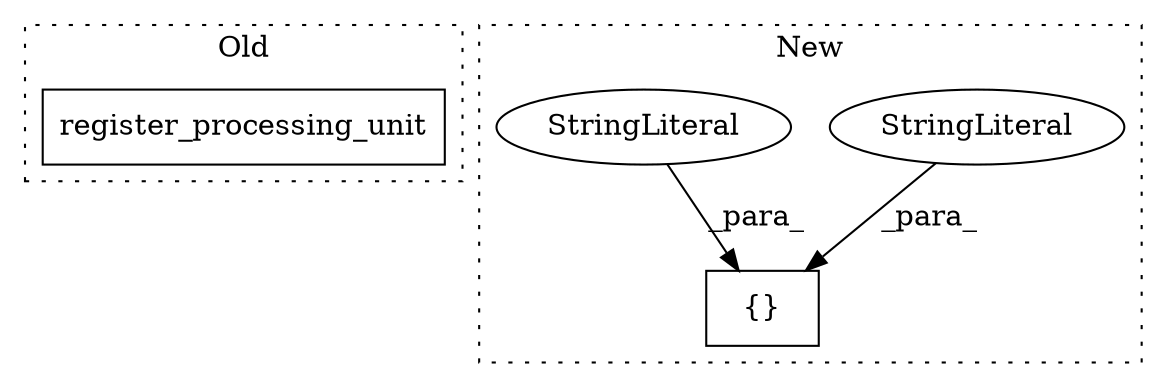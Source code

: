 digraph G {
subgraph cluster0 {
1 [label="register_processing_unit" a="32" s="4768,4810" l="25,1" shape="box"];
label = "Old";
style="dotted";
}
subgraph cluster1 {
2 [label="{}" a="4" s="4027,4072" l="1,1" shape="box"];
3 [label="StringLiteral" a="45" s="4050" l="22" shape="ellipse"];
4 [label="StringLiteral" a="45" s="4028" l="21" shape="ellipse"];
label = "New";
style="dotted";
}
3 -> 2 [label="_para_"];
4 -> 2 [label="_para_"];
}
